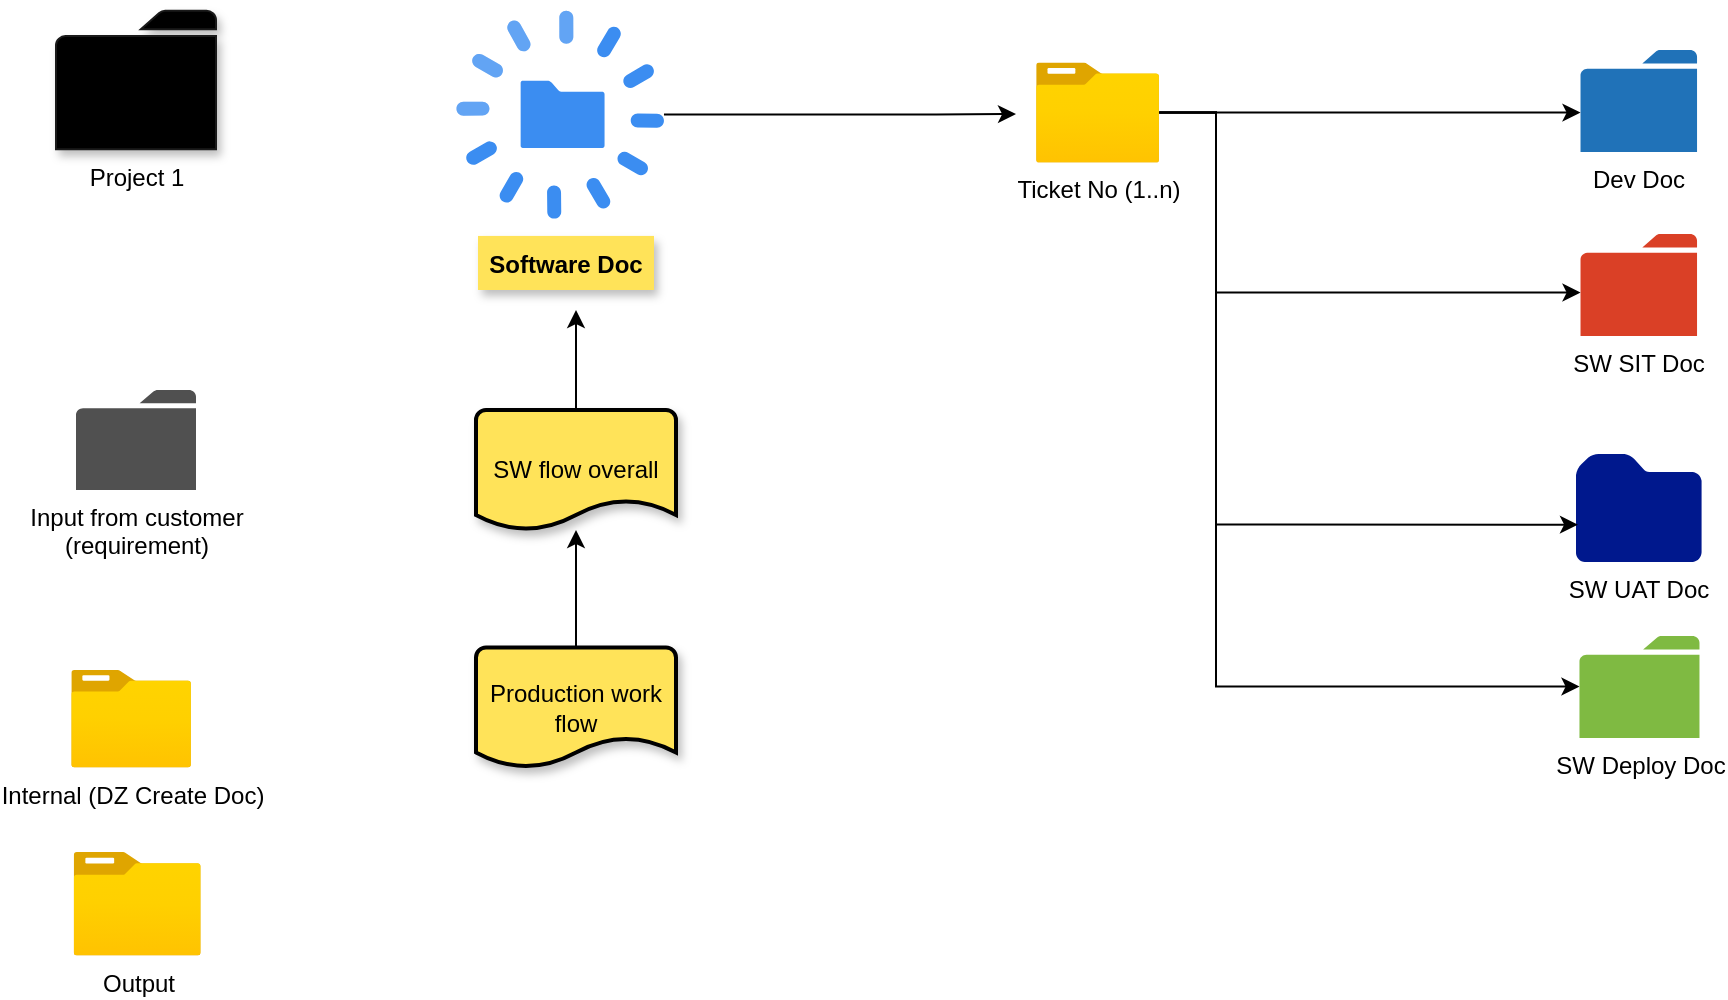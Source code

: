 <mxfile version="14.4.2" type="github">
  <diagram id="TiC0w1Ht3yhiNNbJjkEy" name="Page-1">
    <mxGraphModel dx="1278" dy="575" grid="1" gridSize="10" guides="1" tooltips="1" connect="1" arrows="1" fold="1" page="1" pageScale="1" pageWidth="1169" pageHeight="827" math="0" shadow="0">
      <root>
        <mxCell id="0" />
        <mxCell id="1" parent="0" />
        <mxCell id="TR7oBmUhaJ_W7H3ZalQH-2" value="Project 1" style="pointerEvents=1;shadow=1;dashed=0;html=1;strokeColor=#1A1A1A;labelPosition=center;verticalLabelPosition=bottom;verticalAlign=top;outlineConnect=0;align=center;shape=mxgraph.office.concepts.folder;fillColor=#000000;" vertex="1" parent="1">
          <mxGeometry x="40" y="30.34" width="80" height="69.31" as="geometry" />
        </mxCell>
        <mxCell id="TR7oBmUhaJ_W7H3ZalQH-4" value="&lt;div&gt;Input from customer &lt;br&gt;&lt;/div&gt;&lt;div&gt;(requirement)&lt;/div&gt;" style="pointerEvents=1;shadow=0;dashed=0;html=1;strokeColor=none;fillColor=#505050;labelPosition=center;verticalLabelPosition=bottom;verticalAlign=top;outlineConnect=0;align=center;shape=mxgraph.office.concepts.folder;" vertex="1" parent="1">
          <mxGeometry x="50" y="220" width="60" height="50" as="geometry" />
        </mxCell>
        <mxCell id="TR7oBmUhaJ_W7H3ZalQH-8" value="Internal (DZ Create Doc)" style="aspect=fixed;html=1;points=[];align=center;image;fontSize=12;image=img/lib/azure2/general/Folder_Blank.svg;" vertex="1" parent="1">
          <mxGeometry x="47.57" y="360" width="60" height="48.7" as="geometry" />
        </mxCell>
        <mxCell id="TR7oBmUhaJ_W7H3ZalQH-15" value="Output" style="aspect=fixed;html=1;points=[];align=center;image;fontSize=12;image=img/lib/azure2/general/Folder_Blank.svg;" vertex="1" parent="1">
          <mxGeometry x="48.74" y="451" width="63.69" height="51.69" as="geometry" />
        </mxCell>
        <mxCell id="TR7oBmUhaJ_W7H3ZalQH-31" value="" style="group" vertex="1" connectable="0" parent="1">
          <mxGeometry x="530" y="50" width="332.79" height="344" as="geometry" />
        </mxCell>
        <mxCell id="TR7oBmUhaJ_W7H3ZalQH-9" value="SW UAT Doc" style="aspect=fixed;pointerEvents=1;shadow=0;dashed=0;html=1;strokeColor=none;labelPosition=center;verticalLabelPosition=bottom;verticalAlign=top;align=center;fillColor=#00188D;shape=mxgraph.mscae.enterprise.folder" vertex="1" parent="TR7oBmUhaJ_W7H3ZalQH-31">
          <mxGeometry x="270" y="202" width="62.79" height="54" as="geometry" />
        </mxCell>
        <mxCell id="TR7oBmUhaJ_W7H3ZalQH-10" value="SW Deploy Doc" style="pointerEvents=1;shadow=0;dashed=0;html=1;strokeColor=none;labelPosition=center;verticalLabelPosition=bottom;verticalAlign=top;outlineConnect=0;align=center;shape=mxgraph.office.concepts.folder;fillColor=#7FBA42;" vertex="1" parent="TR7oBmUhaJ_W7H3ZalQH-31">
          <mxGeometry x="271.74" y="293" width="60" height="51" as="geometry" />
        </mxCell>
        <mxCell id="TR7oBmUhaJ_W7H3ZalQH-11" value="SW SIT Doc" style="pointerEvents=1;shadow=0;dashed=0;html=1;strokeColor=none;labelPosition=center;verticalLabelPosition=bottom;verticalAlign=top;outlineConnect=0;align=center;shape=mxgraph.office.concepts.folder;fillColor=#DA4026;" vertex="1" parent="TR7oBmUhaJ_W7H3ZalQH-31">
          <mxGeometry x="272.26" y="92" width="58.26" height="51" as="geometry" />
        </mxCell>
        <mxCell id="TR7oBmUhaJ_W7H3ZalQH-26" style="edgeStyle=orthogonalEdgeStyle;rounded=0;orthogonalLoop=1;jettySize=auto;html=1;" edge="1" parent="TR7oBmUhaJ_W7H3ZalQH-31" source="TR7oBmUhaJ_W7H3ZalQH-12" target="TR7oBmUhaJ_W7H3ZalQH-11">
          <mxGeometry relative="1" as="geometry">
            <Array as="points">
              <mxPoint x="90" y="31.31" />
              <mxPoint x="90" y="121.31" />
            </Array>
          </mxGeometry>
        </mxCell>
        <mxCell id="TR7oBmUhaJ_W7H3ZalQH-27" style="edgeStyle=orthogonalEdgeStyle;rounded=0;orthogonalLoop=1;jettySize=auto;html=1;entryX=0.016;entryY=0.654;entryDx=0;entryDy=0;entryPerimeter=0;" edge="1" parent="TR7oBmUhaJ_W7H3ZalQH-31" source="TR7oBmUhaJ_W7H3ZalQH-12" target="TR7oBmUhaJ_W7H3ZalQH-9">
          <mxGeometry relative="1" as="geometry">
            <Array as="points">
              <mxPoint x="90" y="31.31" />
              <mxPoint x="90" y="237.31" />
            </Array>
          </mxGeometry>
        </mxCell>
        <mxCell id="TR7oBmUhaJ_W7H3ZalQH-28" style="edgeStyle=orthogonalEdgeStyle;rounded=0;orthogonalLoop=1;jettySize=auto;html=1;" edge="1" parent="TR7oBmUhaJ_W7H3ZalQH-31" source="TR7oBmUhaJ_W7H3ZalQH-12" target="TR7oBmUhaJ_W7H3ZalQH-10">
          <mxGeometry relative="1" as="geometry">
            <Array as="points">
              <mxPoint x="90" y="31.31" />
              <mxPoint x="90" y="318.31" />
            </Array>
          </mxGeometry>
        </mxCell>
        <mxCell id="TR7oBmUhaJ_W7H3ZalQH-12" value="Ticket No (1..n)" style="aspect=fixed;html=1;points=[];align=center;image;fontSize=12;image=img/lib/azure2/general/Folder_Blank.svg;" vertex="1" parent="TR7oBmUhaJ_W7H3ZalQH-31">
          <mxGeometry y="6.31" width="61.61" height="50" as="geometry" />
        </mxCell>
        <mxCell id="TR7oBmUhaJ_W7H3ZalQH-13" value="Dev Doc" style="pointerEvents=1;shadow=0;dashed=0;html=1;strokeColor=none;labelPosition=center;verticalLabelPosition=bottom;verticalAlign=top;outlineConnect=0;align=center;shape=mxgraph.office.concepts.folder;fillColor=#2072B8;" vertex="1" parent="TR7oBmUhaJ_W7H3ZalQH-31">
          <mxGeometry x="272.26" width="58.26" height="51" as="geometry" />
        </mxCell>
        <mxCell id="TR7oBmUhaJ_W7H3ZalQH-25" style="edgeStyle=orthogonalEdgeStyle;rounded=0;orthogonalLoop=1;jettySize=auto;html=1;" edge="1" parent="TR7oBmUhaJ_W7H3ZalQH-31" source="TR7oBmUhaJ_W7H3ZalQH-12" target="TR7oBmUhaJ_W7H3ZalQH-13">
          <mxGeometry relative="1" as="geometry">
            <Array as="points">
              <mxPoint x="40" y="31.31" />
              <mxPoint x="40" y="31.31" />
            </Array>
          </mxGeometry>
        </mxCell>
        <mxCell id="TR7oBmUhaJ_W7H3ZalQH-32" value="" style="group" vertex="1" connectable="0" parent="1">
          <mxGeometry x="240" y="30.34" width="110" height="139.66" as="geometry" />
        </mxCell>
        <mxCell id="TR7oBmUhaJ_W7H3ZalQH-29" value="" style="html=1;aspect=fixed;strokeColor=none;shadow=0;align=center;verticalAlign=top;fillColor=#3B8DF1;shape=mxgraph.gcp2.lifecycle" vertex="1" parent="TR7oBmUhaJ_W7H3ZalQH-32">
          <mxGeometry width="103.983" height="103.983" as="geometry" />
        </mxCell>
        <mxCell id="TR7oBmUhaJ_W7H3ZalQH-30" value="Software Doc" style="text;align=center;fontStyle=1;verticalAlign=middle;spacingLeft=3;spacingRight=3;strokeColor=none;rotatable=0;points=[[0,0.5],[1,0.5]];portConstraint=eastwest;shadow=1;fillColor=#FFE359;" vertex="1" parent="TR7oBmUhaJ_W7H3ZalQH-32">
          <mxGeometry x="11" y="112.624" width="88" height="27.036" as="geometry" />
        </mxCell>
        <mxCell id="TR7oBmUhaJ_W7H3ZalQH-37" style="edgeStyle=orthogonalEdgeStyle;rounded=0;orthogonalLoop=1;jettySize=auto;html=1;" edge="1" parent="1" source="TR7oBmUhaJ_W7H3ZalQH-29">
          <mxGeometry relative="1" as="geometry">
            <mxPoint x="520" y="82" as="targetPoint" />
            <Array as="points">
              <mxPoint x="480" y="82" />
              <mxPoint x="480" y="82" />
            </Array>
          </mxGeometry>
        </mxCell>
        <mxCell id="TR7oBmUhaJ_W7H3ZalQH-39" style="edgeStyle=orthogonalEdgeStyle;rounded=0;orthogonalLoop=1;jettySize=auto;html=1;" edge="1" parent="1" source="TR7oBmUhaJ_W7H3ZalQH-38">
          <mxGeometry relative="1" as="geometry">
            <mxPoint x="300" y="180" as="targetPoint" />
          </mxGeometry>
        </mxCell>
        <mxCell id="TR7oBmUhaJ_W7H3ZalQH-38" value="&lt;div&gt;SW flow overall&lt;br&gt;&lt;/div&gt;" style="strokeWidth=2;html=1;shape=mxgraph.flowchart.document2;whiteSpace=wrap;size=0.25;shadow=1;fillColor=#FFE359;" vertex="1" parent="1">
          <mxGeometry x="250" y="230" width="100" height="60" as="geometry" />
        </mxCell>
        <mxCell id="TR7oBmUhaJ_W7H3ZalQH-41" style="edgeStyle=orthogonalEdgeStyle;rounded=0;orthogonalLoop=1;jettySize=auto;html=1;" edge="1" parent="1" source="TR7oBmUhaJ_W7H3ZalQH-40" target="TR7oBmUhaJ_W7H3ZalQH-38">
          <mxGeometry relative="1" as="geometry" />
        </mxCell>
        <mxCell id="TR7oBmUhaJ_W7H3ZalQH-40" value="Production work flow" style="strokeWidth=2;html=1;shape=mxgraph.flowchart.document2;whiteSpace=wrap;size=0.25;shadow=1;fillColor=#FFE359;" vertex="1" parent="1">
          <mxGeometry x="250" y="348.7" width="100" height="60" as="geometry" />
        </mxCell>
      </root>
    </mxGraphModel>
  </diagram>
</mxfile>
